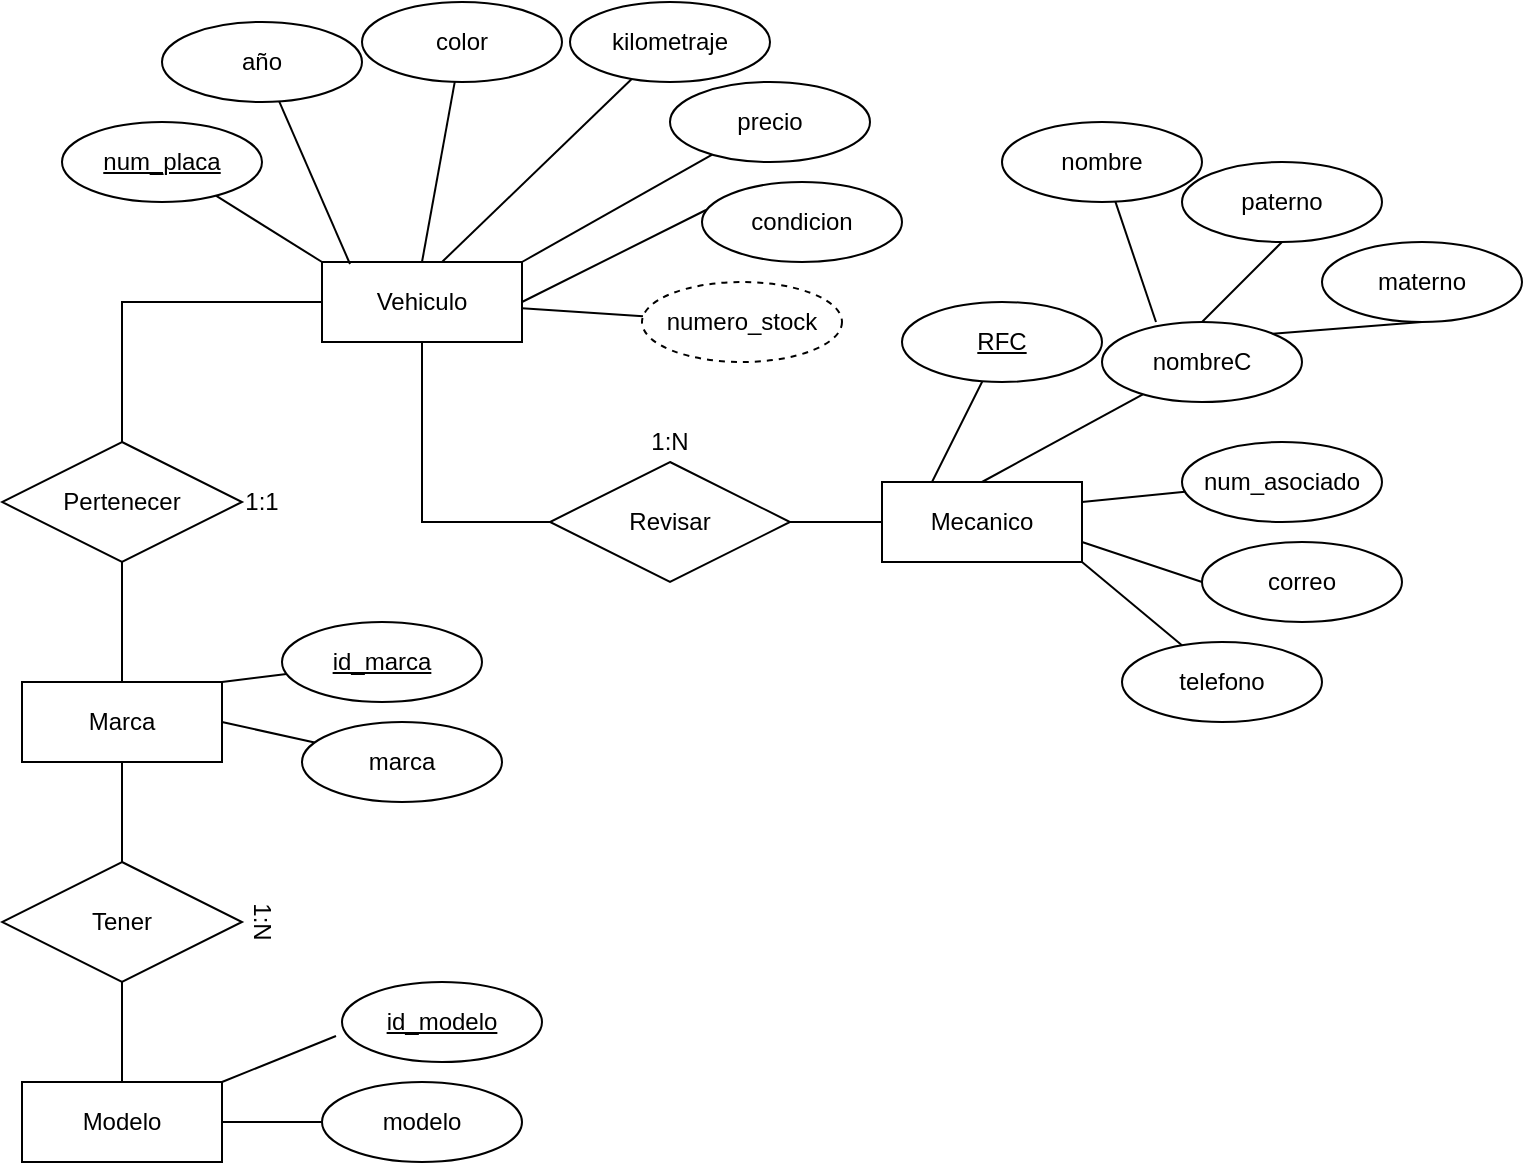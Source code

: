 <mxfile version="14.9.5" type="github">
  <diagram id="ztf7TPOJeZPn7qaOY8G6" name="Page-1">
    <mxGraphModel dx="981" dy="538" grid="1" gridSize="10" guides="1" tooltips="1" connect="1" arrows="1" fold="1" page="1" pageScale="1" pageWidth="827" pageHeight="1169" math="0" shadow="0">
      <root>
        <mxCell id="0" />
        <mxCell id="1" parent="0" />
        <mxCell id="2isk7VJBR7DHccuGMmt6-13" style="edgeStyle=none;rounded=0;orthogonalLoop=1;jettySize=auto;html=1;exitX=1;exitY=0.5;exitDx=0;exitDy=0;entryX=0.02;entryY=0.35;entryDx=0;entryDy=0;entryPerimeter=0;endArrow=none;endFill=0;" parent="1" source="2isk7VJBR7DHccuGMmt6-1" target="2isk7VJBR7DHccuGMmt6-12" edge="1">
          <mxGeometry relative="1" as="geometry" />
        </mxCell>
        <mxCell id="2isk7VJBR7DHccuGMmt6-18" style="edgeStyle=orthogonalEdgeStyle;rounded=0;orthogonalLoop=1;jettySize=auto;html=1;exitX=0.5;exitY=1;exitDx=0;exitDy=0;entryX=0;entryY=0.5;entryDx=0;entryDy=0;endArrow=none;endFill=0;" parent="1" source="2isk7VJBR7DHccuGMmt6-1" target="2isk7VJBR7DHccuGMmt6-17" edge="1">
          <mxGeometry relative="1" as="geometry" />
        </mxCell>
        <mxCell id="2isk7VJBR7DHccuGMmt6-1" value="Vehiculo" style="whiteSpace=wrap;html=1;align=center;" parent="1" vertex="1">
          <mxGeometry x="190" y="230" width="100" height="40" as="geometry" />
        </mxCell>
        <mxCell id="2isk7VJBR7DHccuGMmt6-3" style="rounded=0;orthogonalLoop=1;jettySize=auto;html=1;entryX=0;entryY=0;entryDx=0;entryDy=0;endArrow=none;endFill=0;" parent="1" source="2isk7VJBR7DHccuGMmt6-2" target="2isk7VJBR7DHccuGMmt6-1" edge="1">
          <mxGeometry relative="1" as="geometry" />
        </mxCell>
        <mxCell id="2isk7VJBR7DHccuGMmt6-2" value="&lt;u&gt;num_placa&lt;/u&gt;" style="ellipse;whiteSpace=wrap;html=1;align=center;" parent="1" vertex="1">
          <mxGeometry x="60" y="160" width="100" height="40" as="geometry" />
        </mxCell>
        <mxCell id="2isk7VJBR7DHccuGMmt6-5" style="edgeStyle=none;rounded=0;orthogonalLoop=1;jettySize=auto;html=1;endArrow=none;endFill=0;entryX=0.14;entryY=0.025;entryDx=0;entryDy=0;entryPerimeter=0;" parent="1" source="2isk7VJBR7DHccuGMmt6-4" target="2isk7VJBR7DHccuGMmt6-1" edge="1">
          <mxGeometry relative="1" as="geometry">
            <mxPoint x="240" y="228" as="targetPoint" />
          </mxGeometry>
        </mxCell>
        <mxCell id="2isk7VJBR7DHccuGMmt6-4" value="año" style="ellipse;whiteSpace=wrap;html=1;align=center;" parent="1" vertex="1">
          <mxGeometry x="110" y="110" width="100" height="40" as="geometry" />
        </mxCell>
        <mxCell id="2isk7VJBR7DHccuGMmt6-7" style="edgeStyle=none;rounded=0;orthogonalLoop=1;jettySize=auto;html=1;endArrow=none;endFill=0;entryX=0.5;entryY=0;entryDx=0;entryDy=0;" parent="1" source="2isk7VJBR7DHccuGMmt6-6" target="2isk7VJBR7DHccuGMmt6-1" edge="1">
          <mxGeometry relative="1" as="geometry">
            <mxPoint x="240" y="220" as="targetPoint" />
          </mxGeometry>
        </mxCell>
        <mxCell id="2isk7VJBR7DHccuGMmt6-6" value="color" style="ellipse;whiteSpace=wrap;html=1;align=center;" parent="1" vertex="1">
          <mxGeometry x="210" y="100" width="100" height="40" as="geometry" />
        </mxCell>
        <mxCell id="2isk7VJBR7DHccuGMmt6-9" style="edgeStyle=none;rounded=0;orthogonalLoop=1;jettySize=auto;html=1;endArrow=none;endFill=0;" parent="1" source="2isk7VJBR7DHccuGMmt6-8" edge="1">
          <mxGeometry relative="1" as="geometry">
            <mxPoint x="250" y="230" as="targetPoint" />
          </mxGeometry>
        </mxCell>
        <mxCell id="2isk7VJBR7DHccuGMmt6-8" value="kilometraje" style="ellipse;whiteSpace=wrap;html=1;align=center;" parent="1" vertex="1">
          <mxGeometry x="314" y="100" width="100" height="40" as="geometry" />
        </mxCell>
        <mxCell id="2isk7VJBR7DHccuGMmt6-11" style="edgeStyle=none;rounded=0;orthogonalLoop=1;jettySize=auto;html=1;entryX=1;entryY=0;entryDx=0;entryDy=0;endArrow=none;endFill=0;" parent="1" source="2isk7VJBR7DHccuGMmt6-10" target="2isk7VJBR7DHccuGMmt6-1" edge="1">
          <mxGeometry relative="1" as="geometry" />
        </mxCell>
        <mxCell id="2isk7VJBR7DHccuGMmt6-10" value="precio" style="ellipse;whiteSpace=wrap;html=1;align=center;" parent="1" vertex="1">
          <mxGeometry x="364" y="140" width="100" height="40" as="geometry" />
        </mxCell>
        <mxCell id="2isk7VJBR7DHccuGMmt6-12" value="condicion" style="ellipse;whiteSpace=wrap;html=1;align=center;" parent="1" vertex="1">
          <mxGeometry x="380" y="190" width="100" height="40" as="geometry" />
        </mxCell>
        <mxCell id="2isk7VJBR7DHccuGMmt6-15" value="" style="edgeStyle=none;rounded=0;orthogonalLoop=1;jettySize=auto;html=1;endArrow=none;endFill=0;" parent="1" source="2isk7VJBR7DHccuGMmt6-14" target="2isk7VJBR7DHccuGMmt6-1" edge="1">
          <mxGeometry relative="1" as="geometry" />
        </mxCell>
        <mxCell id="2isk7VJBR7DHccuGMmt6-14" value="numero_stock" style="ellipse;whiteSpace=wrap;html=1;align=center;dashed=1;" parent="1" vertex="1">
          <mxGeometry x="350" y="240" width="100" height="40" as="geometry" />
        </mxCell>
        <mxCell id="2isk7VJBR7DHccuGMmt6-36" style="edgeStyle=none;rounded=0;orthogonalLoop=1;jettySize=auto;html=1;exitX=1;exitY=1;exitDx=0;exitDy=0;endArrow=none;endFill=0;" parent="1" source="2isk7VJBR7DHccuGMmt6-16" edge="1">
          <mxGeometry relative="1" as="geometry">
            <mxPoint x="630" y="430" as="targetPoint" />
          </mxGeometry>
        </mxCell>
        <mxCell id="2isk7VJBR7DHccuGMmt6-16" value="Mecanico" style="whiteSpace=wrap;html=1;align=center;" parent="1" vertex="1">
          <mxGeometry x="470" y="340" width="100" height="40" as="geometry" />
        </mxCell>
        <mxCell id="2isk7VJBR7DHccuGMmt6-19" style="edgeStyle=none;rounded=0;orthogonalLoop=1;jettySize=auto;html=1;exitX=1;exitY=0.5;exitDx=0;exitDy=0;entryX=0;entryY=0.5;entryDx=0;entryDy=0;endArrow=none;endFill=0;" parent="1" source="2isk7VJBR7DHccuGMmt6-17" target="2isk7VJBR7DHccuGMmt6-16" edge="1">
          <mxGeometry relative="1" as="geometry" />
        </mxCell>
        <mxCell id="2isk7VJBR7DHccuGMmt6-17" value="Revisar" style="shape=rhombus;perimeter=rhombusPerimeter;whiteSpace=wrap;html=1;align=center;" parent="1" vertex="1">
          <mxGeometry x="304" y="330" width="120" height="60" as="geometry" />
        </mxCell>
        <mxCell id="2isk7VJBR7DHccuGMmt6-22" style="edgeStyle=none;rounded=0;orthogonalLoop=1;jettySize=auto;html=1;entryX=0.25;entryY=0;entryDx=0;entryDy=0;endArrow=none;endFill=0;" parent="1" source="2isk7VJBR7DHccuGMmt6-20" target="2isk7VJBR7DHccuGMmt6-16" edge="1">
          <mxGeometry relative="1" as="geometry" />
        </mxCell>
        <mxCell id="2isk7VJBR7DHccuGMmt6-20" value="&lt;u&gt;RFC&lt;/u&gt;" style="ellipse;whiteSpace=wrap;html=1;align=center;" parent="1" vertex="1">
          <mxGeometry x="480" y="250" width="100" height="40" as="geometry" />
        </mxCell>
        <mxCell id="2isk7VJBR7DHccuGMmt6-24" style="edgeStyle=none;rounded=0;orthogonalLoop=1;jettySize=auto;html=1;entryX=0.5;entryY=0;entryDx=0;entryDy=0;endArrow=none;endFill=0;" parent="1" source="2isk7VJBR7DHccuGMmt6-23" target="2isk7VJBR7DHccuGMmt6-16" edge="1">
          <mxGeometry relative="1" as="geometry" />
        </mxCell>
        <mxCell id="2isk7VJBR7DHccuGMmt6-23" value="nombreC" style="ellipse;whiteSpace=wrap;html=1;align=center;" parent="1" vertex="1">
          <mxGeometry x="580" y="260" width="100" height="40" as="geometry" />
        </mxCell>
        <mxCell id="2isk7VJBR7DHccuGMmt6-28" style="edgeStyle=none;rounded=0;orthogonalLoop=1;jettySize=auto;html=1;entryX=0.27;entryY=0;entryDx=0;entryDy=0;entryPerimeter=0;endArrow=none;endFill=0;" parent="1" source="2isk7VJBR7DHccuGMmt6-25" target="2isk7VJBR7DHccuGMmt6-23" edge="1">
          <mxGeometry relative="1" as="geometry" />
        </mxCell>
        <mxCell id="2isk7VJBR7DHccuGMmt6-25" value="nombre" style="ellipse;whiteSpace=wrap;html=1;align=center;" parent="1" vertex="1">
          <mxGeometry x="530" y="160" width="100" height="40" as="geometry" />
        </mxCell>
        <mxCell id="2isk7VJBR7DHccuGMmt6-29" style="edgeStyle=none;rounded=0;orthogonalLoop=1;jettySize=auto;html=1;exitX=0.5;exitY=1;exitDx=0;exitDy=0;entryX=0.5;entryY=0;entryDx=0;entryDy=0;endArrow=none;endFill=0;" parent="1" source="2isk7VJBR7DHccuGMmt6-26" target="2isk7VJBR7DHccuGMmt6-23" edge="1">
          <mxGeometry relative="1" as="geometry" />
        </mxCell>
        <mxCell id="2isk7VJBR7DHccuGMmt6-26" value="paterno" style="ellipse;whiteSpace=wrap;html=1;align=center;" parent="1" vertex="1">
          <mxGeometry x="620" y="180" width="100" height="40" as="geometry" />
        </mxCell>
        <mxCell id="2isk7VJBR7DHccuGMmt6-30" style="edgeStyle=none;rounded=0;orthogonalLoop=1;jettySize=auto;html=1;exitX=0.5;exitY=1;exitDx=0;exitDy=0;entryX=1;entryY=0;entryDx=0;entryDy=0;endArrow=none;endFill=0;" parent="1" source="2isk7VJBR7DHccuGMmt6-27" target="2isk7VJBR7DHccuGMmt6-23" edge="1">
          <mxGeometry relative="1" as="geometry" />
        </mxCell>
        <mxCell id="2isk7VJBR7DHccuGMmt6-27" value="materno" style="ellipse;whiteSpace=wrap;html=1;align=center;" parent="1" vertex="1">
          <mxGeometry x="690" y="220" width="100" height="40" as="geometry" />
        </mxCell>
        <mxCell id="2isk7VJBR7DHccuGMmt6-32" style="edgeStyle=none;rounded=0;orthogonalLoop=1;jettySize=auto;html=1;entryX=1;entryY=0.25;entryDx=0;entryDy=0;endArrow=none;endFill=0;" parent="1" source="2isk7VJBR7DHccuGMmt6-31" target="2isk7VJBR7DHccuGMmt6-16" edge="1">
          <mxGeometry relative="1" as="geometry" />
        </mxCell>
        <mxCell id="2isk7VJBR7DHccuGMmt6-31" value="num_asociado" style="ellipse;whiteSpace=wrap;html=1;align=center;" parent="1" vertex="1">
          <mxGeometry x="620" y="320" width="100" height="40" as="geometry" />
        </mxCell>
        <mxCell id="2isk7VJBR7DHccuGMmt6-34" style="edgeStyle=none;rounded=0;orthogonalLoop=1;jettySize=auto;html=1;exitX=0;exitY=0.5;exitDx=0;exitDy=0;entryX=1;entryY=0.75;entryDx=0;entryDy=0;endArrow=none;endFill=0;" parent="1" source="2isk7VJBR7DHccuGMmt6-33" target="2isk7VJBR7DHccuGMmt6-16" edge="1">
          <mxGeometry relative="1" as="geometry" />
        </mxCell>
        <mxCell id="2isk7VJBR7DHccuGMmt6-33" value="correo" style="ellipse;whiteSpace=wrap;html=1;align=center;" parent="1" vertex="1">
          <mxGeometry x="630" y="370" width="100" height="40" as="geometry" />
        </mxCell>
        <mxCell id="2isk7VJBR7DHccuGMmt6-35" value="telefono" style="ellipse;whiteSpace=wrap;html=1;align=center;" parent="1" vertex="1">
          <mxGeometry x="590" y="420" width="100" height="40" as="geometry" />
        </mxCell>
        <mxCell id="2isk7VJBR7DHccuGMmt6-39" style="edgeStyle=none;rounded=0;orthogonalLoop=1;jettySize=auto;html=1;entryX=0.5;entryY=1;entryDx=0;entryDy=0;endArrow=none;endFill=0;" parent="1" source="2isk7VJBR7DHccuGMmt6-37" target="2isk7VJBR7DHccuGMmt6-38" edge="1">
          <mxGeometry relative="1" as="geometry" />
        </mxCell>
        <mxCell id="2isk7VJBR7DHccuGMmt6-52" style="edgeStyle=none;rounded=0;orthogonalLoop=1;jettySize=auto;html=1;exitX=0.5;exitY=1;exitDx=0;exitDy=0;entryX=0.5;entryY=0;entryDx=0;entryDy=0;endArrow=none;endFill=0;" parent="1" source="2isk7VJBR7DHccuGMmt6-37" target="2isk7VJBR7DHccuGMmt6-51" edge="1">
          <mxGeometry relative="1" as="geometry" />
        </mxCell>
        <mxCell id="2isk7VJBR7DHccuGMmt6-37" value="Marca" style="whiteSpace=wrap;html=1;align=center;" parent="1" vertex="1">
          <mxGeometry x="40" y="440" width="100" height="40" as="geometry" />
        </mxCell>
        <mxCell id="2isk7VJBR7DHccuGMmt6-41" style="edgeStyle=orthogonalEdgeStyle;rounded=0;orthogonalLoop=1;jettySize=auto;html=1;exitX=0.5;exitY=0;exitDx=0;exitDy=0;entryX=0;entryY=0.5;entryDx=0;entryDy=0;endArrow=none;endFill=0;" parent="1" source="2isk7VJBR7DHccuGMmt6-38" target="2isk7VJBR7DHccuGMmt6-1" edge="1">
          <mxGeometry relative="1" as="geometry" />
        </mxCell>
        <mxCell id="2isk7VJBR7DHccuGMmt6-38" value="Pertenecer" style="shape=rhombus;perimeter=rhombusPerimeter;whiteSpace=wrap;html=1;align=center;" parent="1" vertex="1">
          <mxGeometry x="30" y="320" width="120" height="60" as="geometry" />
        </mxCell>
        <mxCell id="2isk7VJBR7DHccuGMmt6-43" style="rounded=0;orthogonalLoop=1;jettySize=auto;html=1;entryX=1;entryY=0;entryDx=0;entryDy=0;endArrow=none;endFill=0;" parent="1" source="2isk7VJBR7DHccuGMmt6-42" target="2isk7VJBR7DHccuGMmt6-37" edge="1">
          <mxGeometry relative="1" as="geometry" />
        </mxCell>
        <mxCell id="2isk7VJBR7DHccuGMmt6-42" value="id_marca" style="ellipse;whiteSpace=wrap;html=1;align=center;fontStyle=4" parent="1" vertex="1">
          <mxGeometry x="170" y="410" width="100" height="40" as="geometry" />
        </mxCell>
        <mxCell id="2isk7VJBR7DHccuGMmt6-45" style="edgeStyle=none;rounded=0;orthogonalLoop=1;jettySize=auto;html=1;entryX=1;entryY=0.5;entryDx=0;entryDy=0;endArrow=none;endFill=0;" parent="1" source="2isk7VJBR7DHccuGMmt6-44" target="2isk7VJBR7DHccuGMmt6-37" edge="1">
          <mxGeometry relative="1" as="geometry" />
        </mxCell>
        <mxCell id="2isk7VJBR7DHccuGMmt6-44" value="marca" style="ellipse;whiteSpace=wrap;html=1;align=center;" parent="1" vertex="1">
          <mxGeometry x="180" y="460" width="100" height="40" as="geometry" />
        </mxCell>
        <mxCell id="2isk7VJBR7DHccuGMmt6-49" style="edgeStyle=none;rounded=0;orthogonalLoop=1;jettySize=auto;html=1;exitX=1;exitY=0;exitDx=0;exitDy=0;entryX=-0.03;entryY=0.675;entryDx=0;entryDy=0;entryPerimeter=0;endArrow=none;endFill=0;" parent="1" source="2isk7VJBR7DHccuGMmt6-46" target="2isk7VJBR7DHccuGMmt6-47" edge="1">
          <mxGeometry relative="1" as="geometry" />
        </mxCell>
        <mxCell id="2isk7VJBR7DHccuGMmt6-50" style="edgeStyle=none;rounded=0;orthogonalLoop=1;jettySize=auto;html=1;entryX=0;entryY=0.5;entryDx=0;entryDy=0;endArrow=none;endFill=0;" parent="1" source="2isk7VJBR7DHccuGMmt6-46" target="2isk7VJBR7DHccuGMmt6-48" edge="1">
          <mxGeometry relative="1" as="geometry" />
        </mxCell>
        <mxCell id="2isk7VJBR7DHccuGMmt6-46" value="Modelo" style="whiteSpace=wrap;html=1;align=center;" parent="1" vertex="1">
          <mxGeometry x="40" y="640" width="100" height="40" as="geometry" />
        </mxCell>
        <mxCell id="2isk7VJBR7DHccuGMmt6-47" value="id_modelo" style="ellipse;whiteSpace=wrap;html=1;align=center;fontStyle=4" parent="1" vertex="1">
          <mxGeometry x="200" y="590" width="100" height="40" as="geometry" />
        </mxCell>
        <mxCell id="2isk7VJBR7DHccuGMmt6-48" value="modelo" style="ellipse;whiteSpace=wrap;html=1;align=center;" parent="1" vertex="1">
          <mxGeometry x="190" y="640" width="100" height="40" as="geometry" />
        </mxCell>
        <mxCell id="2isk7VJBR7DHccuGMmt6-53" style="edgeStyle=none;rounded=0;orthogonalLoop=1;jettySize=auto;html=1;exitX=0.5;exitY=1;exitDx=0;exitDy=0;entryX=0.5;entryY=0;entryDx=0;entryDy=0;endArrow=none;endFill=0;" parent="1" source="2isk7VJBR7DHccuGMmt6-51" target="2isk7VJBR7DHccuGMmt6-46" edge="1">
          <mxGeometry relative="1" as="geometry" />
        </mxCell>
        <mxCell id="2isk7VJBR7DHccuGMmt6-51" value="Tener" style="shape=rhombus;perimeter=rhombusPerimeter;whiteSpace=wrap;html=1;align=center;" parent="1" vertex="1">
          <mxGeometry x="30" y="530" width="120" height="60" as="geometry" />
        </mxCell>
        <mxCell id="2isk7VJBR7DHccuGMmt6-54" value="1:N" style="text;html=1;strokeColor=none;fillColor=none;align=center;verticalAlign=middle;whiteSpace=wrap;rounded=0;" parent="1" vertex="1">
          <mxGeometry x="344" y="310" width="40" height="20" as="geometry" />
        </mxCell>
        <mxCell id="2isk7VJBR7DHccuGMmt6-55" value="1:1" style="text;html=1;strokeColor=none;fillColor=none;align=center;verticalAlign=middle;whiteSpace=wrap;rounded=0;" parent="1" vertex="1">
          <mxGeometry x="140" y="340" width="40" height="20" as="geometry" />
        </mxCell>
        <mxCell id="2isk7VJBR7DHccuGMmt6-56" value="1:N" style="text;html=1;strokeColor=none;fillColor=none;align=center;verticalAlign=middle;whiteSpace=wrap;rounded=0;rotation=90;" parent="1" vertex="1">
          <mxGeometry x="140" y="550" width="40" height="20" as="geometry" />
        </mxCell>
      </root>
    </mxGraphModel>
  </diagram>
</mxfile>
